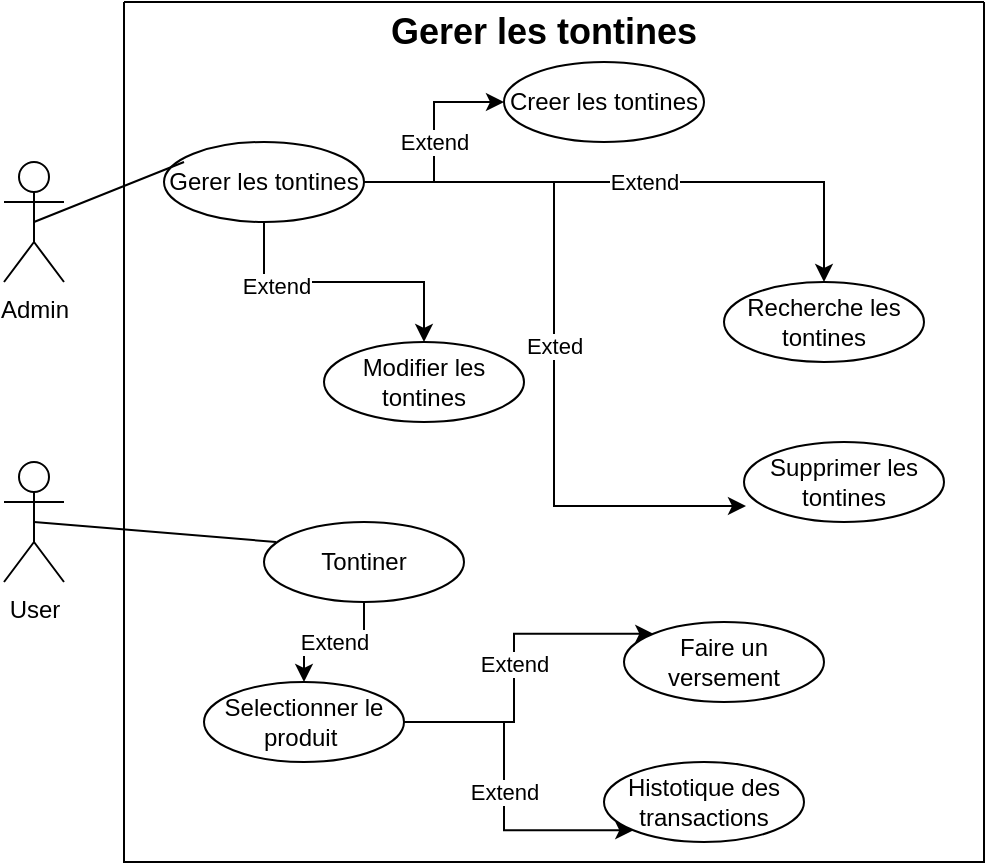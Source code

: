 <mxfile version="22.0.6" type="github">
  <diagram name="Page-1" id="XM6TwDSvtJLkbn-vb6SO">
    <mxGraphModel dx="826" dy="447" grid="1" gridSize="10" guides="1" tooltips="1" connect="1" arrows="1" fold="1" page="1" pageScale="1" pageWidth="850" pageHeight="1100" math="0" shadow="0">
      <root>
        <mxCell id="0" />
        <mxCell id="1" parent="0" />
        <mxCell id="kHkJ80CCrx1xpYmHHdh1-1" value="" style="swimlane;startSize=0;" vertex="1" parent="1">
          <mxGeometry x="170" y="20" width="430" height="430" as="geometry" />
        </mxCell>
        <mxCell id="kHkJ80CCrx1xpYmHHdh1-2" value="&lt;b&gt;&lt;font style=&quot;font-size: 18px;&quot;&gt;Gerer les tontines&lt;/font&gt;&lt;/b&gt;" style="text;strokeColor=none;align=center;fillColor=none;html=1;verticalAlign=middle;whiteSpace=wrap;rounded=0;" vertex="1" parent="kHkJ80CCrx1xpYmHHdh1-1">
          <mxGeometry x="130" width="160" height="30" as="geometry" />
        </mxCell>
        <mxCell id="kHkJ80CCrx1xpYmHHdh1-12" value="Extend" style="edgeStyle=orthogonalEdgeStyle;rounded=0;orthogonalLoop=1;jettySize=auto;html=1;" edge="1" parent="kHkJ80CCrx1xpYmHHdh1-1" source="kHkJ80CCrx1xpYmHHdh1-6" target="kHkJ80CCrx1xpYmHHdh1-10">
          <mxGeometry relative="1" as="geometry" />
        </mxCell>
        <mxCell id="kHkJ80CCrx1xpYmHHdh1-15" style="edgeStyle=orthogonalEdgeStyle;rounded=0;orthogonalLoop=1;jettySize=auto;html=1;" edge="1" parent="kHkJ80CCrx1xpYmHHdh1-1" source="kHkJ80CCrx1xpYmHHdh1-6" target="kHkJ80CCrx1xpYmHHdh1-9">
          <mxGeometry relative="1" as="geometry" />
        </mxCell>
        <mxCell id="kHkJ80CCrx1xpYmHHdh1-17" value="Extend" style="edgeLabel;html=1;align=center;verticalAlign=middle;resizable=0;points=[];" vertex="1" connectable="0" parent="kHkJ80CCrx1xpYmHHdh1-15">
          <mxGeometry x="-0.492" y="-2" relative="1" as="geometry">
            <mxPoint as="offset" />
          </mxGeometry>
        </mxCell>
        <mxCell id="kHkJ80CCrx1xpYmHHdh1-16" value="Extend" style="edgeStyle=orthogonalEdgeStyle;rounded=0;orthogonalLoop=1;jettySize=auto;html=1;" edge="1" parent="kHkJ80CCrx1xpYmHHdh1-1" source="kHkJ80CCrx1xpYmHHdh1-6" target="kHkJ80CCrx1xpYmHHdh1-8">
          <mxGeometry relative="1" as="geometry" />
        </mxCell>
        <mxCell id="kHkJ80CCrx1xpYmHHdh1-6" value="Gerer les tontines" style="ellipse;whiteSpace=wrap;html=1;" vertex="1" parent="kHkJ80CCrx1xpYmHHdh1-1">
          <mxGeometry x="20" y="70" width="100" height="40" as="geometry" />
        </mxCell>
        <mxCell id="kHkJ80CCrx1xpYmHHdh1-10" value="Creer les tontines" style="ellipse;whiteSpace=wrap;html=1;" vertex="1" parent="kHkJ80CCrx1xpYmHHdh1-1">
          <mxGeometry x="190" y="30" width="100" height="40" as="geometry" />
        </mxCell>
        <mxCell id="kHkJ80CCrx1xpYmHHdh1-9" value="Modifier les tontines" style="ellipse;whiteSpace=wrap;html=1;" vertex="1" parent="kHkJ80CCrx1xpYmHHdh1-1">
          <mxGeometry x="100" y="170" width="100" height="40" as="geometry" />
        </mxCell>
        <mxCell id="kHkJ80CCrx1xpYmHHdh1-8" value="Recherche les tontines" style="ellipse;whiteSpace=wrap;html=1;" vertex="1" parent="kHkJ80CCrx1xpYmHHdh1-1">
          <mxGeometry x="300" y="140" width="100" height="40" as="geometry" />
        </mxCell>
        <mxCell id="kHkJ80CCrx1xpYmHHdh1-7" value="Supprimer les tontines" style="ellipse;whiteSpace=wrap;html=1;" vertex="1" parent="kHkJ80CCrx1xpYmHHdh1-1">
          <mxGeometry x="310" y="220" width="100" height="40" as="geometry" />
        </mxCell>
        <mxCell id="kHkJ80CCrx1xpYmHHdh1-11" value="" style="endArrow=none;html=1;rounded=0;exitX=0.5;exitY=0.5;exitDx=0;exitDy=0;exitPerimeter=0;" edge="1" parent="kHkJ80CCrx1xpYmHHdh1-1" source="kHkJ80CCrx1xpYmHHdh1-4">
          <mxGeometry width="50" height="50" relative="1" as="geometry">
            <mxPoint x="-20" y="130" as="sourcePoint" />
            <mxPoint x="30" y="80" as="targetPoint" />
          </mxGeometry>
        </mxCell>
        <mxCell id="kHkJ80CCrx1xpYmHHdh1-13" value="Exted" style="edgeStyle=orthogonalEdgeStyle;rounded=0;orthogonalLoop=1;jettySize=auto;html=1;entryX=0.01;entryY=0.8;entryDx=0;entryDy=0;entryPerimeter=0;" edge="1" parent="kHkJ80CCrx1xpYmHHdh1-1" source="kHkJ80CCrx1xpYmHHdh1-6" target="kHkJ80CCrx1xpYmHHdh1-7">
          <mxGeometry relative="1" as="geometry" />
        </mxCell>
        <mxCell id="kHkJ80CCrx1xpYmHHdh1-22" value="Extend" style="edgeStyle=orthogonalEdgeStyle;rounded=0;orthogonalLoop=1;jettySize=auto;html=1;entryX=0.5;entryY=0;entryDx=0;entryDy=0;" edge="1" parent="kHkJ80CCrx1xpYmHHdh1-1" source="kHkJ80CCrx1xpYmHHdh1-18" target="kHkJ80CCrx1xpYmHHdh1-19">
          <mxGeometry relative="1" as="geometry" />
        </mxCell>
        <mxCell id="kHkJ80CCrx1xpYmHHdh1-18" value="Tontiner" style="ellipse;whiteSpace=wrap;html=1;" vertex="1" parent="kHkJ80CCrx1xpYmHHdh1-1">
          <mxGeometry x="70" y="260" width="100" height="40" as="geometry" />
        </mxCell>
        <mxCell id="kHkJ80CCrx1xpYmHHdh1-26" value="Extend" style="edgeStyle=orthogonalEdgeStyle;rounded=0;orthogonalLoop=1;jettySize=auto;html=1;entryX=0;entryY=1;entryDx=0;entryDy=0;" edge="1" parent="kHkJ80CCrx1xpYmHHdh1-1" source="kHkJ80CCrx1xpYmHHdh1-19" target="kHkJ80CCrx1xpYmHHdh1-20">
          <mxGeometry relative="1" as="geometry" />
        </mxCell>
        <mxCell id="kHkJ80CCrx1xpYmHHdh1-28" value="Extend" style="edgeStyle=orthogonalEdgeStyle;rounded=0;orthogonalLoop=1;jettySize=auto;html=1;entryX=0;entryY=0;entryDx=0;entryDy=0;" edge="1" parent="kHkJ80CCrx1xpYmHHdh1-1" source="kHkJ80CCrx1xpYmHHdh1-19" target="kHkJ80CCrx1xpYmHHdh1-27">
          <mxGeometry relative="1" as="geometry" />
        </mxCell>
        <mxCell id="kHkJ80CCrx1xpYmHHdh1-19" value="Selectionner le produit&amp;nbsp;" style="ellipse;whiteSpace=wrap;html=1;" vertex="1" parent="kHkJ80CCrx1xpYmHHdh1-1">
          <mxGeometry x="40" y="340" width="100" height="40" as="geometry" />
        </mxCell>
        <mxCell id="kHkJ80CCrx1xpYmHHdh1-20" value="Histotique des transactions" style="ellipse;whiteSpace=wrap;html=1;" vertex="1" parent="kHkJ80CCrx1xpYmHHdh1-1">
          <mxGeometry x="240" y="380" width="100" height="40" as="geometry" />
        </mxCell>
        <mxCell id="kHkJ80CCrx1xpYmHHdh1-27" value="Faire un versement" style="ellipse;whiteSpace=wrap;html=1;" vertex="1" parent="kHkJ80CCrx1xpYmHHdh1-1">
          <mxGeometry x="250" y="310" width="100" height="40" as="geometry" />
        </mxCell>
        <mxCell id="kHkJ80CCrx1xpYmHHdh1-4" value="Admin" style="shape=umlActor;verticalLabelPosition=bottom;verticalAlign=top;html=1;outlineConnect=0;" vertex="1" parent="1">
          <mxGeometry x="110" y="100" width="30" height="60" as="geometry" />
        </mxCell>
        <mxCell id="kHkJ80CCrx1xpYmHHdh1-5" value="User&lt;br&gt;" style="shape=umlActor;verticalLabelPosition=bottom;verticalAlign=top;html=1;outlineConnect=0;" vertex="1" parent="1">
          <mxGeometry x="110" y="250" width="30" height="60" as="geometry" />
        </mxCell>
        <mxCell id="kHkJ80CCrx1xpYmHHdh1-24" value="" style="endArrow=none;html=1;rounded=0;exitX=0.5;exitY=0.5;exitDx=0;exitDy=0;exitPerimeter=0;entryX=0.06;entryY=0.25;entryDx=0;entryDy=0;entryPerimeter=0;" edge="1" parent="1" source="kHkJ80CCrx1xpYmHHdh1-5" target="kHkJ80CCrx1xpYmHHdh1-18">
          <mxGeometry width="50" height="50" relative="1" as="geometry">
            <mxPoint x="135" y="275" as="sourcePoint" />
            <mxPoint x="210" y="245" as="targetPoint" />
          </mxGeometry>
        </mxCell>
      </root>
    </mxGraphModel>
  </diagram>
</mxfile>
